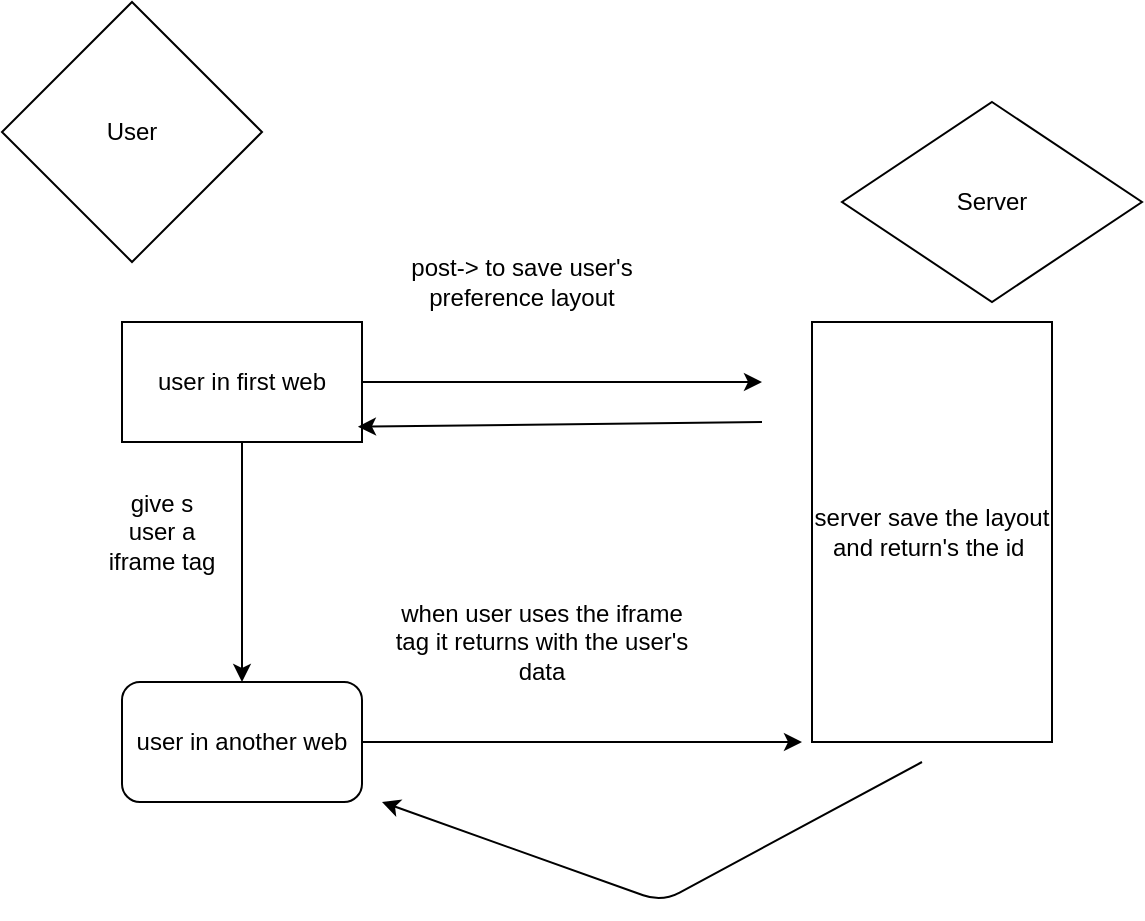 <mxfile>
    <diagram id="KvE9NbsLpydKPolySliV" name="Page-1">
        <mxGraphModel dx="986" dy="1610" grid="1" gridSize="10" guides="1" tooltips="1" connect="1" arrows="1" fold="1" page="1" pageScale="1" pageWidth="850" pageHeight="1100" math="0" shadow="0">
            <root>
                <mxCell id="0"/>
                <mxCell id="1" parent="0"/>
                <mxCell id="4" style="edgeStyle=none;html=1;" edge="1" parent="1" source="2">
                    <mxGeometry relative="1" as="geometry">
                        <mxPoint x="400" y="130" as="targetPoint"/>
                    </mxGeometry>
                </mxCell>
                <mxCell id="7" value="" style="edgeStyle=none;html=1;" edge="1" parent="1" source="2" target="6">
                    <mxGeometry relative="1" as="geometry"/>
                </mxCell>
                <mxCell id="2" value="user in first web" style="whiteSpace=wrap;html=1;" vertex="1" parent="1">
                    <mxGeometry x="80" y="100" width="120" height="60" as="geometry"/>
                </mxCell>
                <mxCell id="5" style="edgeStyle=none;html=1;entryX=0.983;entryY=0.872;entryDx=0;entryDy=0;entryPerimeter=0;" edge="1" parent="1" target="2">
                    <mxGeometry relative="1" as="geometry">
                        <mxPoint x="240" y="150" as="targetPoint"/>
                        <mxPoint x="400" y="150" as="sourcePoint"/>
                    </mxGeometry>
                </mxCell>
                <mxCell id="3" value="server save the layout and return&#39;s the id&amp;nbsp;" style="whiteSpace=wrap;html=1;" vertex="1" parent="1">
                    <mxGeometry x="425" y="100" width="120" height="210" as="geometry"/>
                </mxCell>
                <mxCell id="9" value="" style="edgeStyle=none;html=1;" edge="1" parent="1" source="6">
                    <mxGeometry relative="1" as="geometry">
                        <mxPoint x="420" y="310" as="targetPoint"/>
                    </mxGeometry>
                </mxCell>
                <mxCell id="6" value="user in another web" style="rounded=1;whiteSpace=wrap;html=1;" vertex="1" parent="1">
                    <mxGeometry x="80" y="280" width="120" height="60" as="geometry"/>
                </mxCell>
                <mxCell id="17" value="post-&amp;gt; to save user&#39;s&lt;div&gt;preference layout&lt;/div&gt;" style="text;strokeColor=none;align=center;fillColor=none;html=1;verticalAlign=middle;whiteSpace=wrap;rounded=0;" vertex="1" parent="1">
                    <mxGeometry x="220" y="40" width="120" height="80" as="geometry"/>
                </mxCell>
                <mxCell id="19" value="give s user a iframe tag" style="text;strokeColor=none;align=center;fillColor=none;html=1;verticalAlign=middle;whiteSpace=wrap;rounded=0;" vertex="1" parent="1">
                    <mxGeometry x="70" y="190" width="60" height="30" as="geometry"/>
                </mxCell>
                <mxCell id="21" value="when user uses the iframe tag it returns with the user&#39;s data" style="text;strokeColor=none;align=center;fillColor=none;html=1;verticalAlign=middle;whiteSpace=wrap;rounded=0;" vertex="1" parent="1">
                    <mxGeometry x="210" y="230" width="160" height="60" as="geometry"/>
                </mxCell>
                <mxCell id="24" value="" style="edgeStyle=none;html=1;" edge="1" parent="1">
                    <mxGeometry relative="1" as="geometry">
                        <mxPoint x="480" y="320" as="sourcePoint"/>
                        <mxPoint x="210" y="340" as="targetPoint"/>
                        <Array as="points">
                            <mxPoint x="350" y="390"/>
                        </Array>
                    </mxGeometry>
                </mxCell>
                <mxCell id="25" value="Server" style="rhombus;whiteSpace=wrap;html=1;" vertex="1" parent="1">
                    <mxGeometry x="440" y="-10" width="150" height="100" as="geometry"/>
                </mxCell>
                <mxCell id="26" value="User" style="rhombus;whiteSpace=wrap;html=1;" vertex="1" parent="1">
                    <mxGeometry x="20" y="-60" width="130" height="130" as="geometry"/>
                </mxCell>
            </root>
        </mxGraphModel>
    </diagram>
</mxfile>